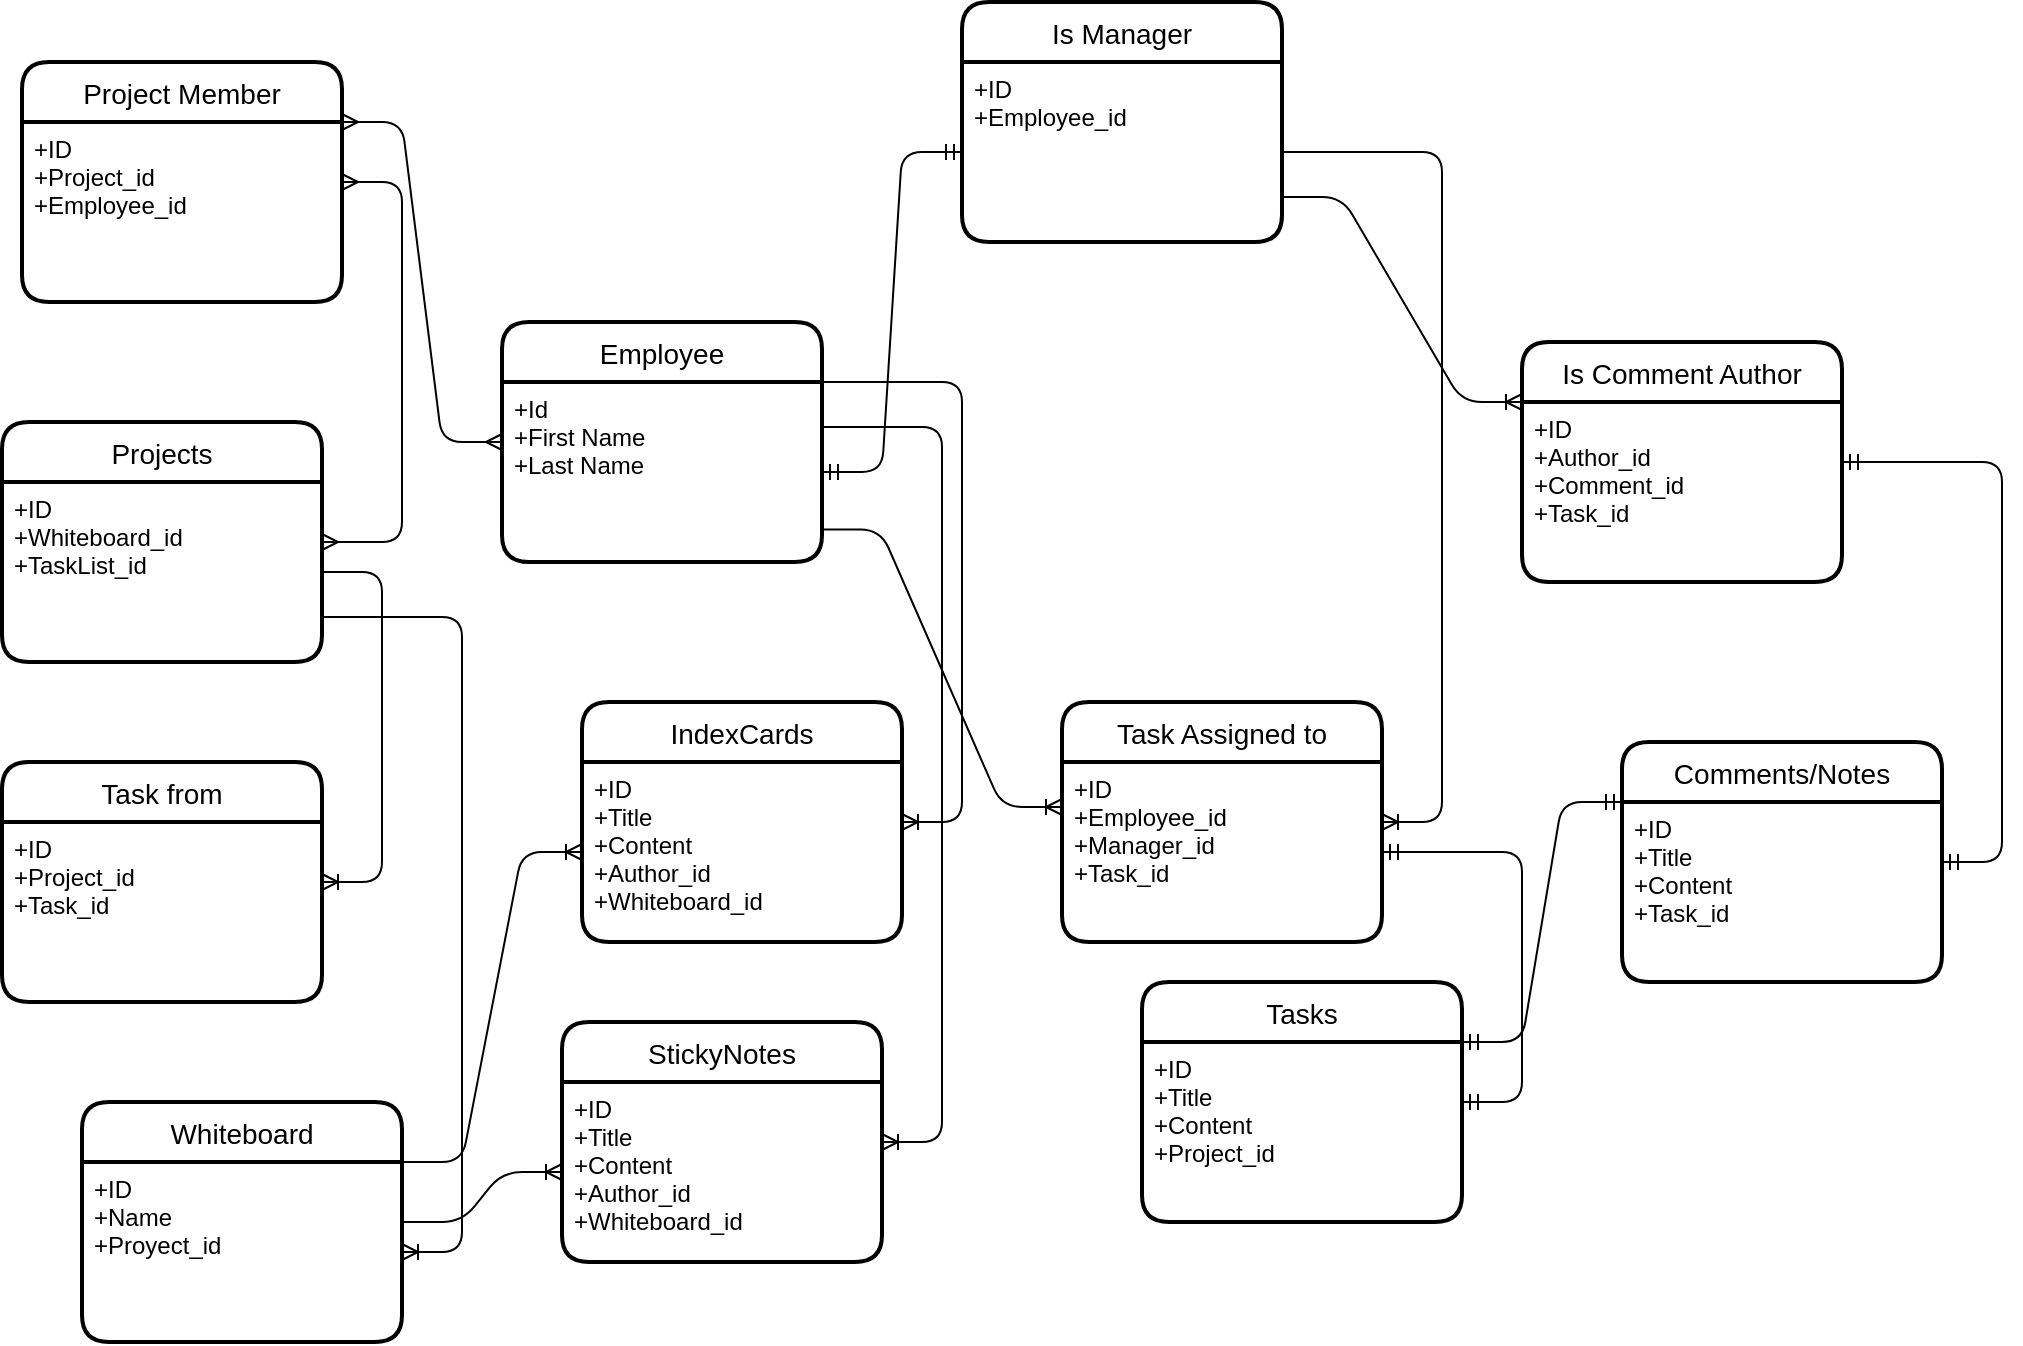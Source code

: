 <mxfile version="14.6.13" type="github">
  <diagram id="R2lEEEUBdFMjLlhIrx00" name="Page-1">
    <mxGraphModel dx="1673" dy="829" grid="1" gridSize="10" guides="1" tooltips="1" connect="1" arrows="1" fold="1" page="1" pageScale="1" pageWidth="3300" pageHeight="4681" math="0" shadow="0" extFonts="Permanent Marker^https://fonts.googleapis.com/css?family=Permanent+Marker">
      <root>
        <mxCell id="0" />
        <mxCell id="1" parent="0" />
        <mxCell id="OpBFA18Ic4V4CZMrF-h3-1" value="Projects" style="swimlane;childLayout=stackLayout;horizontal=1;startSize=30;horizontalStack=0;rounded=1;fontSize=14;fontStyle=0;strokeWidth=2;resizeParent=0;resizeLast=1;shadow=0;dashed=0;align=center;" parent="1" vertex="1">
          <mxGeometry x="60" y="460" width="160" height="120" as="geometry" />
        </mxCell>
        <mxCell id="OpBFA18Ic4V4CZMrF-h3-2" value="+ID&#xa;+Whiteboard_id&#xa;+TaskList_id" style="align=left;strokeColor=none;fillColor=none;spacingLeft=4;fontSize=12;verticalAlign=top;resizable=0;rotatable=0;part=1;" parent="OpBFA18Ic4V4CZMrF-h3-1" vertex="1">
          <mxGeometry y="30" width="160" height="90" as="geometry" />
        </mxCell>
        <mxCell id="OpBFA18Ic4V4CZMrF-h3-3" value="Whiteboard" style="swimlane;childLayout=stackLayout;horizontal=1;startSize=30;horizontalStack=0;rounded=1;fontSize=14;fontStyle=0;strokeWidth=2;resizeParent=0;resizeLast=1;shadow=0;dashed=0;align=center;" parent="1" vertex="1">
          <mxGeometry x="100" y="800" width="160" height="120" as="geometry" />
        </mxCell>
        <mxCell id="OpBFA18Ic4V4CZMrF-h3-4" value="+ID&#xa;+Name&#xa;+Proyect_id" style="align=left;strokeColor=none;fillColor=none;spacingLeft=4;fontSize=12;verticalAlign=top;resizable=0;rotatable=0;part=1;" parent="OpBFA18Ic4V4CZMrF-h3-3" vertex="1">
          <mxGeometry y="30" width="160" height="90" as="geometry" />
        </mxCell>
        <mxCell id="OpBFA18Ic4V4CZMrF-h3-5" value="StickyNotes" style="swimlane;childLayout=stackLayout;horizontal=1;startSize=30;horizontalStack=0;rounded=1;fontSize=14;fontStyle=0;strokeWidth=2;resizeParent=0;resizeLast=1;shadow=0;dashed=0;align=center;" parent="1" vertex="1">
          <mxGeometry x="340" y="760" width="160" height="120" as="geometry" />
        </mxCell>
        <mxCell id="OpBFA18Ic4V4CZMrF-h3-6" value="+ID&#xa;+Title&#xa;+Content&#xa;+Author_id&#xa;+Whiteboard_id" style="align=left;strokeColor=none;fillColor=none;spacingLeft=4;fontSize=12;verticalAlign=top;resizable=0;rotatable=0;part=1;" parent="OpBFA18Ic4V4CZMrF-h3-5" vertex="1">
          <mxGeometry y="30" width="160" height="90" as="geometry" />
        </mxCell>
        <mxCell id="OpBFA18Ic4V4CZMrF-h3-7" value="IndexCards" style="swimlane;childLayout=stackLayout;horizontal=1;startSize=30;horizontalStack=0;rounded=1;fontSize=14;fontStyle=0;strokeWidth=2;resizeParent=0;resizeLast=1;shadow=0;dashed=0;align=center;" parent="1" vertex="1">
          <mxGeometry x="350" y="600" width="160" height="120" as="geometry" />
        </mxCell>
        <mxCell id="OpBFA18Ic4V4CZMrF-h3-8" value="+ID&#xa;+Title&#xa;+Content&#xa;+Author_id&#xa;+Whiteboard_id" style="align=left;strokeColor=none;fillColor=none;spacingLeft=4;fontSize=12;verticalAlign=top;resizable=0;rotatable=0;part=1;" parent="OpBFA18Ic4V4CZMrF-h3-7" vertex="1">
          <mxGeometry y="30" width="160" height="90" as="geometry" />
        </mxCell>
        <mxCell id="OpBFA18Ic4V4CZMrF-h3-9" value="Employee" style="swimlane;childLayout=stackLayout;horizontal=1;startSize=30;horizontalStack=0;rounded=1;fontSize=14;fontStyle=0;strokeWidth=2;resizeParent=0;resizeLast=1;shadow=0;dashed=0;align=center;" parent="1" vertex="1">
          <mxGeometry x="310" y="410" width="160" height="120" as="geometry" />
        </mxCell>
        <mxCell id="OpBFA18Ic4V4CZMrF-h3-10" value="+Id&#xa;+First Name&#xa;+Last Name" style="align=left;strokeColor=none;fillColor=none;spacingLeft=4;fontSize=12;verticalAlign=top;resizable=0;rotatable=0;part=1;" parent="OpBFA18Ic4V4CZMrF-h3-9" vertex="1">
          <mxGeometry y="30" width="160" height="90" as="geometry" />
        </mxCell>
        <mxCell id="OpBFA18Ic4V4CZMrF-h3-11" value="Is Manager" style="swimlane;childLayout=stackLayout;horizontal=1;startSize=30;horizontalStack=0;rounded=1;fontSize=14;fontStyle=0;strokeWidth=2;resizeParent=0;resizeLast=1;shadow=0;dashed=0;align=center;" parent="1" vertex="1">
          <mxGeometry x="540" y="250" width="160" height="120" as="geometry" />
        </mxCell>
        <mxCell id="OpBFA18Ic4V4CZMrF-h3-12" value="+ID&#xa;+Employee_id&#xa;" style="align=left;strokeColor=none;fillColor=none;spacingLeft=4;fontSize=12;verticalAlign=top;resizable=0;rotatable=0;part=1;" parent="OpBFA18Ic4V4CZMrF-h3-11" vertex="1">
          <mxGeometry y="30" width="160" height="90" as="geometry" />
        </mxCell>
        <mxCell id="OpBFA18Ic4V4CZMrF-h3-14" value="Tasks" style="swimlane;childLayout=stackLayout;horizontal=1;startSize=30;horizontalStack=0;rounded=1;fontSize=14;fontStyle=0;strokeWidth=2;resizeParent=0;resizeLast=1;shadow=0;dashed=0;align=center;" parent="1" vertex="1">
          <mxGeometry x="630" y="740" width="160" height="120" as="geometry" />
        </mxCell>
        <mxCell id="OpBFA18Ic4V4CZMrF-h3-15" value="+ID&#xa;+Title&#xa;+Content&#xa;+Project_id" style="align=left;strokeColor=none;fillColor=none;spacingLeft=4;fontSize=12;verticalAlign=top;resizable=0;rotatable=0;part=1;" parent="OpBFA18Ic4V4CZMrF-h3-14" vertex="1">
          <mxGeometry y="30" width="160" height="90" as="geometry" />
        </mxCell>
        <mxCell id="OpBFA18Ic4V4CZMrF-h3-16" value="Comments/Notes" style="swimlane;childLayout=stackLayout;horizontal=1;startSize=30;horizontalStack=0;rounded=1;fontSize=14;fontStyle=0;strokeWidth=2;resizeParent=0;resizeLast=1;shadow=0;dashed=0;align=center;" parent="1" vertex="1">
          <mxGeometry x="870" y="620" width="160" height="120" as="geometry" />
        </mxCell>
        <mxCell id="OpBFA18Ic4V4CZMrF-h3-17" value="+ID&#xa;+Title&#xa;+Content&#xa;+Task_id" style="align=left;strokeColor=none;fillColor=none;spacingLeft=4;fontSize=12;verticalAlign=top;resizable=0;rotatable=0;part=1;" parent="OpBFA18Ic4V4CZMrF-h3-16" vertex="1">
          <mxGeometry y="30" width="160" height="90" as="geometry" />
        </mxCell>
        <mxCell id="OpBFA18Ic4V4CZMrF-h3-18" value="Project Member" style="swimlane;childLayout=stackLayout;horizontal=1;startSize=30;horizontalStack=0;rounded=1;fontSize=14;fontStyle=0;strokeWidth=2;resizeParent=0;resizeLast=1;shadow=0;dashed=0;align=center;" parent="1" vertex="1">
          <mxGeometry x="70" y="280" width="160" height="120" as="geometry" />
        </mxCell>
        <mxCell id="OpBFA18Ic4V4CZMrF-h3-19" value="+ID&#xa;+Project_id&#xa;+Employee_id&#xa;" style="align=left;strokeColor=none;fillColor=none;spacingLeft=4;fontSize=12;verticalAlign=top;resizable=0;rotatable=0;part=1;" parent="OpBFA18Ic4V4CZMrF-h3-18" vertex="1">
          <mxGeometry y="30" width="160" height="90" as="geometry" />
        </mxCell>
        <mxCell id="OpBFA18Ic4V4CZMrF-h3-20" value="Is Comment Author" style="swimlane;childLayout=stackLayout;horizontal=1;startSize=30;horizontalStack=0;rounded=1;fontSize=14;fontStyle=0;strokeWidth=2;resizeParent=0;resizeLast=1;shadow=0;dashed=0;align=center;" parent="1" vertex="1">
          <mxGeometry x="820" y="420" width="160" height="120" as="geometry" />
        </mxCell>
        <mxCell id="OpBFA18Ic4V4CZMrF-h3-21" value="+ID&#xa;+Author_id&#xa;+Comment_id&#xa;+Task_id" style="align=left;strokeColor=none;fillColor=none;spacingLeft=4;fontSize=12;verticalAlign=top;resizable=0;rotatable=0;part=1;" parent="OpBFA18Ic4V4CZMrF-h3-20" vertex="1">
          <mxGeometry y="30" width="160" height="90" as="geometry" />
        </mxCell>
        <mxCell id="OpBFA18Ic4V4CZMrF-h3-27" value="Task from" style="swimlane;childLayout=stackLayout;horizontal=1;startSize=30;horizontalStack=0;rounded=1;fontSize=14;fontStyle=0;strokeWidth=2;resizeParent=0;resizeLast=1;shadow=0;dashed=0;align=center;" parent="1" vertex="1">
          <mxGeometry x="60" y="630" width="160" height="120" as="geometry" />
        </mxCell>
        <mxCell id="OpBFA18Ic4V4CZMrF-h3-28" value="+ID&#xa;+Project_id&#xa;+Task_id" style="align=left;strokeColor=none;fillColor=none;spacingLeft=4;fontSize=12;verticalAlign=top;resizable=0;rotatable=0;part=1;" parent="OpBFA18Ic4V4CZMrF-h3-27" vertex="1">
          <mxGeometry y="30" width="160" height="90" as="geometry" />
        </mxCell>
        <mxCell id="OpBFA18Ic4V4CZMrF-h3-29" value="Task Assigned to" style="swimlane;childLayout=stackLayout;horizontal=1;startSize=30;horizontalStack=0;rounded=1;fontSize=14;fontStyle=0;strokeWidth=2;resizeParent=0;resizeLast=1;shadow=0;dashed=0;align=center;" parent="1" vertex="1">
          <mxGeometry x="590" y="600" width="160" height="120" as="geometry" />
        </mxCell>
        <mxCell id="OpBFA18Ic4V4CZMrF-h3-30" value="+ID&#xa;+Employee_id&#xa;+Manager_id&#xa;+Task_id" style="align=left;strokeColor=none;fillColor=none;spacingLeft=4;fontSize=12;verticalAlign=top;resizable=0;rotatable=0;part=1;" parent="OpBFA18Ic4V4CZMrF-h3-29" vertex="1">
          <mxGeometry y="30" width="160" height="90" as="geometry" />
        </mxCell>
        <mxCell id="gRwNsp0DuQkm6THSXlZN-3" value="" style="edgeStyle=entityRelationEdgeStyle;fontSize=12;html=1;endArrow=ERmandOne;startArrow=ERmandOne;exitX=1;exitY=0.5;exitDx=0;exitDy=0;entryX=0;entryY=0.5;entryDx=0;entryDy=0;" edge="1" parent="1" source="OpBFA18Ic4V4CZMrF-h3-10" target="OpBFA18Ic4V4CZMrF-h3-12">
          <mxGeometry width="100" height="100" relative="1" as="geometry">
            <mxPoint x="480" y="510" as="sourcePoint" />
            <mxPoint x="580" y="410" as="targetPoint" />
          </mxGeometry>
        </mxCell>
        <mxCell id="gRwNsp0DuQkm6THSXlZN-4" value="" style="edgeStyle=entityRelationEdgeStyle;fontSize=12;html=1;endArrow=ERmany;startArrow=ERmany;" edge="1" parent="1" source="OpBFA18Ic4V4CZMrF-h3-1" target="OpBFA18Ic4V4CZMrF-h3-18">
          <mxGeometry width="100" height="100" relative="1" as="geometry">
            <mxPoint x="480" y="590" as="sourcePoint" />
            <mxPoint x="580" y="490" as="targetPoint" />
          </mxGeometry>
        </mxCell>
        <mxCell id="gRwNsp0DuQkm6THSXlZN-5" value="" style="edgeStyle=entityRelationEdgeStyle;fontSize=12;html=1;endArrow=ERoneToMany;exitX=1;exitY=0.75;exitDx=0;exitDy=0;" edge="1" parent="1" source="OpBFA18Ic4V4CZMrF-h3-2" target="OpBFA18Ic4V4CZMrF-h3-4">
          <mxGeometry width="100" height="100" relative="1" as="geometry">
            <mxPoint x="480" y="760" as="sourcePoint" />
            <mxPoint x="580" y="660" as="targetPoint" />
          </mxGeometry>
        </mxCell>
        <mxCell id="gRwNsp0DuQkm6THSXlZN-11" value="" style="edgeStyle=entityRelationEdgeStyle;fontSize=12;html=1;endArrow=ERoneToMany;exitX=1;exitY=0;exitDx=0;exitDy=0;" edge="1" parent="1" source="OpBFA18Ic4V4CZMrF-h3-4" target="OpBFA18Ic4V4CZMrF-h3-8">
          <mxGeometry width="100" height="100" relative="1" as="geometry">
            <mxPoint x="480" y="900" as="sourcePoint" />
            <mxPoint x="580" y="800" as="targetPoint" />
          </mxGeometry>
        </mxCell>
        <mxCell id="gRwNsp0DuQkm6THSXlZN-13" value="" style="edgeStyle=entityRelationEdgeStyle;fontSize=12;html=1;endArrow=ERoneToMany;" edge="1" parent="1" source="OpBFA18Ic4V4CZMrF-h3-3" target="OpBFA18Ic4V4CZMrF-h3-6">
          <mxGeometry width="100" height="100" relative="1" as="geometry">
            <mxPoint x="450" y="858" as="sourcePoint" />
            <mxPoint x="580" y="800" as="targetPoint" />
          </mxGeometry>
        </mxCell>
        <mxCell id="gRwNsp0DuQkm6THSXlZN-14" value="" style="edgeStyle=entityRelationEdgeStyle;fontSize=12;html=1;endArrow=ERmandOne;startArrow=ERmandOne;" edge="1" parent="1" source="OpBFA18Ic4V4CZMrF-h3-30" target="OpBFA18Ic4V4CZMrF-h3-14">
          <mxGeometry width="100" height="100" relative="1" as="geometry">
            <mxPoint x="480" y="820" as="sourcePoint" />
            <mxPoint x="580" y="720" as="targetPoint" />
          </mxGeometry>
        </mxCell>
        <mxCell id="gRwNsp0DuQkm6THSXlZN-15" value="" style="edgeStyle=entityRelationEdgeStyle;fontSize=12;html=1;endArrow=ERmandOne;startArrow=ERmandOne;" edge="1" parent="1" source="OpBFA18Ic4V4CZMrF-h3-16" target="OpBFA18Ic4V4CZMrF-h3-20">
          <mxGeometry width="100" height="100" relative="1" as="geometry">
            <mxPoint x="480" y="650" as="sourcePoint" />
            <mxPoint x="580" y="550" as="targetPoint" />
          </mxGeometry>
        </mxCell>
        <mxCell id="gRwNsp0DuQkm6THSXlZN-16" value="" style="edgeStyle=entityRelationEdgeStyle;fontSize=12;html=1;endArrow=ERmandOne;startArrow=ERmandOne;exitX=1;exitY=0;exitDx=0;exitDy=0;entryX=0;entryY=0;entryDx=0;entryDy=0;" edge="1" parent="1" source="OpBFA18Ic4V4CZMrF-h3-15" target="OpBFA18Ic4V4CZMrF-h3-17">
          <mxGeometry width="100" height="100" relative="1" as="geometry">
            <mxPoint x="480" y="650" as="sourcePoint" />
            <mxPoint x="580" y="550" as="targetPoint" />
          </mxGeometry>
        </mxCell>
        <mxCell id="gRwNsp0DuQkm6THSXlZN-17" value="" style="edgeStyle=entityRelationEdgeStyle;fontSize=12;html=1;endArrow=ERoneToMany;" edge="1" parent="1" source="OpBFA18Ic4V4CZMrF-h3-2" target="OpBFA18Ic4V4CZMrF-h3-27">
          <mxGeometry width="100" height="100" relative="1" as="geometry">
            <mxPoint x="480" y="570" as="sourcePoint" />
            <mxPoint x="580" y="470" as="targetPoint" />
          </mxGeometry>
        </mxCell>
        <mxCell id="gRwNsp0DuQkm6THSXlZN-18" value="" style="edgeStyle=entityRelationEdgeStyle;fontSize=12;html=1;endArrow=ERmany;startArrow=ERmany;exitX=1;exitY=0;exitDx=0;exitDy=0;" edge="1" parent="1" source="OpBFA18Ic4V4CZMrF-h3-19" target="OpBFA18Ic4V4CZMrF-h3-9">
          <mxGeometry width="100" height="100" relative="1" as="geometry">
            <mxPoint x="480" y="480" as="sourcePoint" />
            <mxPoint x="580" y="380" as="targetPoint" />
          </mxGeometry>
        </mxCell>
        <mxCell id="gRwNsp0DuQkm6THSXlZN-19" value="" style="edgeStyle=entityRelationEdgeStyle;fontSize=12;html=1;endArrow=ERoneToMany;entryX=0;entryY=0;entryDx=0;entryDy=0;exitX=1;exitY=0.75;exitDx=0;exitDy=0;" edge="1" parent="1" source="OpBFA18Ic4V4CZMrF-h3-12" target="OpBFA18Ic4V4CZMrF-h3-21">
          <mxGeometry width="100" height="100" relative="1" as="geometry">
            <mxPoint x="480" y="480" as="sourcePoint" />
            <mxPoint x="580" y="380" as="targetPoint" />
          </mxGeometry>
        </mxCell>
        <mxCell id="gRwNsp0DuQkm6THSXlZN-20" value="" style="edgeStyle=entityRelationEdgeStyle;fontSize=12;html=1;endArrow=ERoneToMany;" edge="1" parent="1" source="OpBFA18Ic4V4CZMrF-h3-12" target="OpBFA18Ic4V4CZMrF-h3-29">
          <mxGeometry width="100" height="100" relative="1" as="geometry">
            <mxPoint x="480" y="570" as="sourcePoint" />
            <mxPoint x="580" y="470" as="targetPoint" />
          </mxGeometry>
        </mxCell>
        <mxCell id="gRwNsp0DuQkm6THSXlZN-21" value="" style="edgeStyle=entityRelationEdgeStyle;fontSize=12;html=1;endArrow=ERoneToMany;exitX=0.995;exitY=0.819;exitDx=0;exitDy=0;exitPerimeter=0;entryX=0;entryY=0.25;entryDx=0;entryDy=0;" edge="1" parent="1" source="OpBFA18Ic4V4CZMrF-h3-10" target="OpBFA18Ic4V4CZMrF-h3-30">
          <mxGeometry width="100" height="100" relative="1" as="geometry">
            <mxPoint x="480" y="570" as="sourcePoint" />
            <mxPoint x="580" y="470" as="targetPoint" />
          </mxGeometry>
        </mxCell>
        <mxCell id="gRwNsp0DuQkm6THSXlZN-22" value="" style="edgeStyle=entityRelationEdgeStyle;fontSize=12;html=1;endArrow=ERoneToMany;exitX=1;exitY=0.25;exitDx=0;exitDy=0;" edge="1" parent="1" source="OpBFA18Ic4V4CZMrF-h3-10" target="OpBFA18Ic4V4CZMrF-h3-5">
          <mxGeometry width="100" height="100" relative="1" as="geometry">
            <mxPoint x="420" y="740" as="sourcePoint" />
            <mxPoint x="520" y="640" as="targetPoint" />
          </mxGeometry>
        </mxCell>
        <mxCell id="gRwNsp0DuQkm6THSXlZN-23" value="" style="edgeStyle=entityRelationEdgeStyle;fontSize=12;html=1;endArrow=ERoneToMany;exitX=1;exitY=0;exitDx=0;exitDy=0;" edge="1" parent="1" source="OpBFA18Ic4V4CZMrF-h3-10" target="OpBFA18Ic4V4CZMrF-h3-7">
          <mxGeometry width="100" height="100" relative="1" as="geometry">
            <mxPoint x="480" y="480" as="sourcePoint" />
            <mxPoint x="130" y="560" as="targetPoint" />
          </mxGeometry>
        </mxCell>
      </root>
    </mxGraphModel>
  </diagram>
</mxfile>
